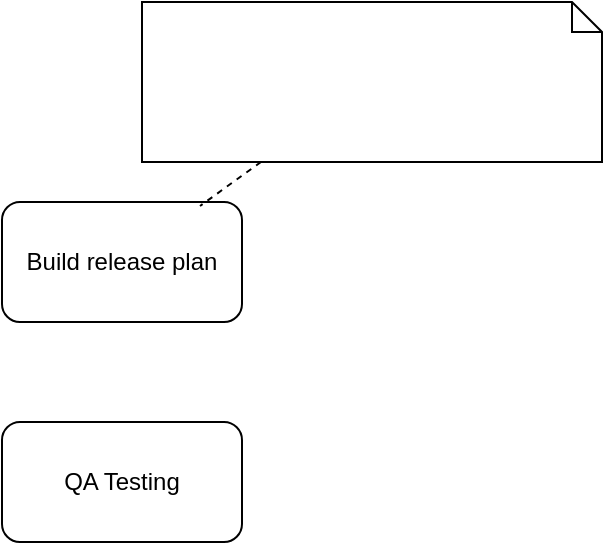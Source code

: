 <mxfile version="12.2.3" type="github" pages="1">
  <diagram id="5qH7znrg4a5zOn3isVv2" name="Page-1">
    <mxGraphModel dx="626" dy="687" grid="1" gridSize="10" guides="1" tooltips="1" connect="1" arrows="1" fold="1" page="1" pageScale="1" pageWidth="827" pageHeight="1169" math="0" shadow="0">
      <root>
        <mxCell id="0"/>
        <mxCell id="1" parent="0"/>
        <mxCell id="yajSgocMUXoN1iImktwN-1" value="Build release plan" style="rounded=1;whiteSpace=wrap;html=1;" parent="1" vertex="1">
          <mxGeometry x="90" y="190" width="120" height="60" as="geometry"/>
        </mxCell>
        <mxCell id="yajSgocMUXoN1iImktwN-3" value="QA Testing" style="rounded=1;whiteSpace=wrap;html=1;" parent="1" vertex="1">
          <mxGeometry x="90" y="300" width="120" height="60" as="geometry"/>
        </mxCell>
        <mxCell id="JBRAxDGxRT8pR8L-ADlC-36" value="&lt;p style=&quot;margin: 0px ; margin-top: 10px ; margin-left: 10px ; text-align: left&quot;&gt;&lt;br&gt;&lt;/p&gt;" style="shape=note;html=1;size=15;spacingLeft=5;align=left;html=1;overflow=fill;whiteSpace=wrap;align=center;" vertex="1" parent="1">
          <mxGeometry x="160" y="90" width="230" height="80" as="geometry"/>
        </mxCell>
        <mxCell id="JBRAxDGxRT8pR8L-ADlC-38" value="" style="rounded=0;html=1;labelBackgroundColor=none;endArrow=none;dashed=1;entryX=0.825;entryY=0.033;entryDx=0;entryDy=0;entryPerimeter=0;" edge="1" source="JBRAxDGxRT8pR8L-ADlC-36" target="yajSgocMUXoN1iImktwN-1" parent="1">
          <mxGeometry relative="1" as="geometry">
            <mxPoint x="323.75" y="170" as="targetPoint"/>
          </mxGeometry>
        </mxCell>
      </root>
    </mxGraphModel>
  </diagram>
</mxfile>
